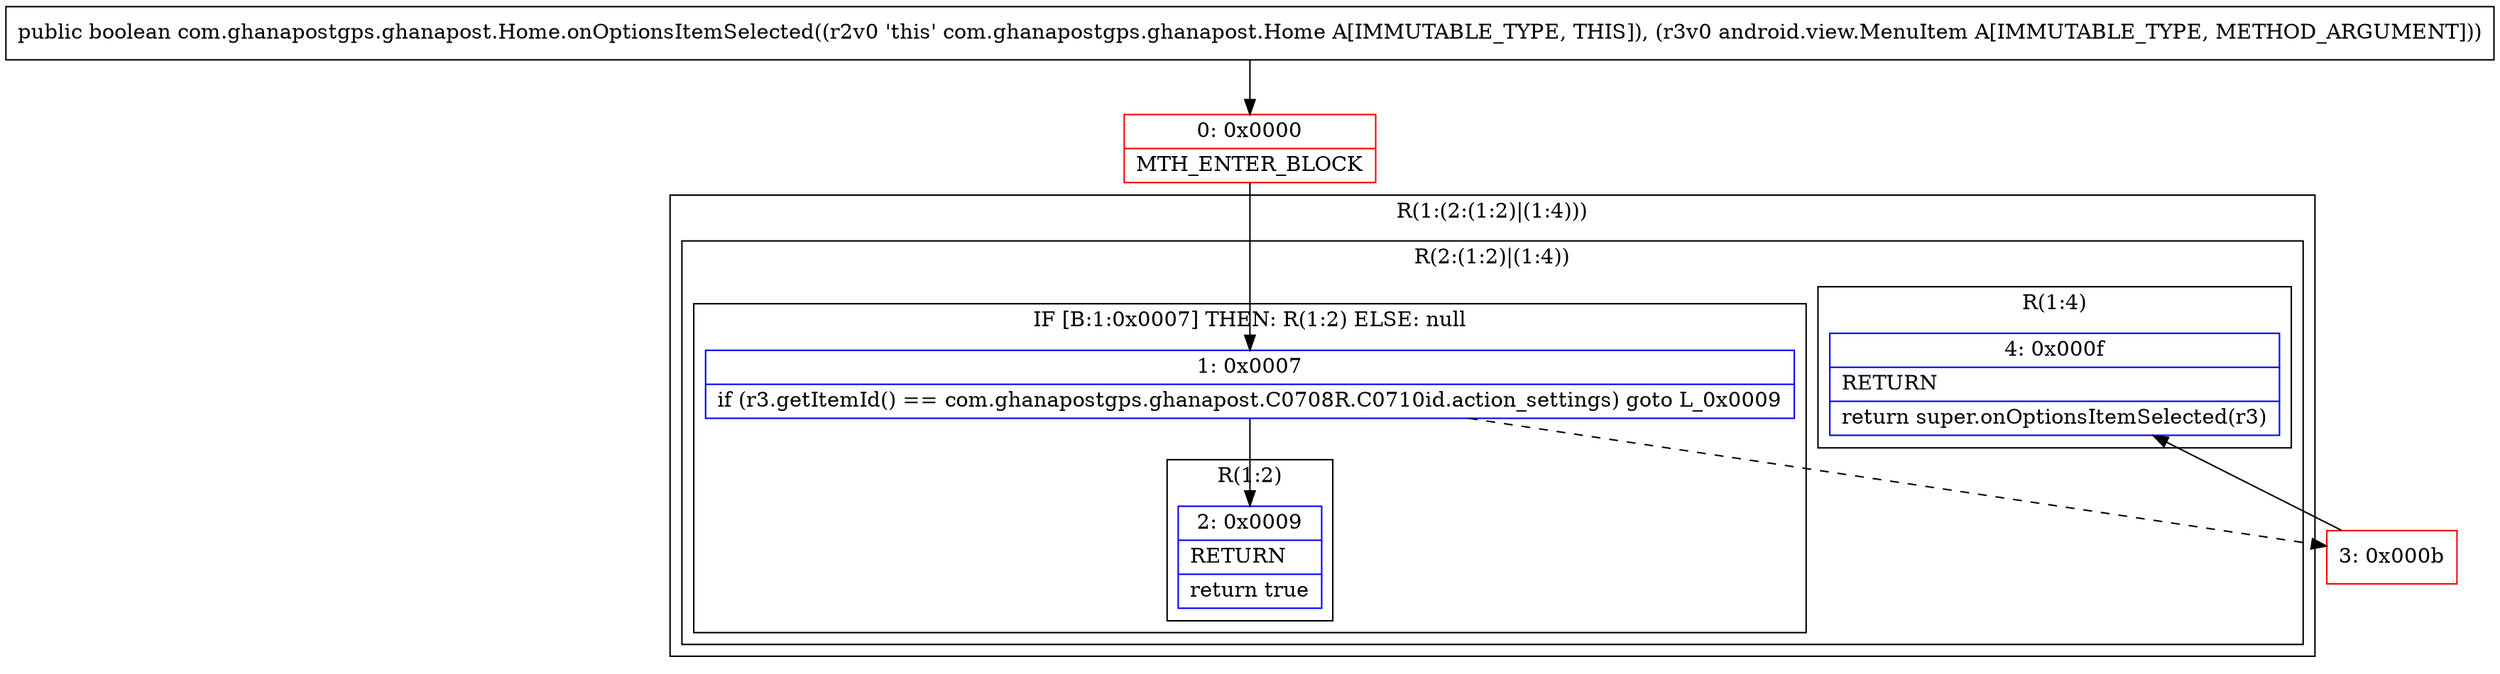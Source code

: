 digraph "CFG forcom.ghanapostgps.ghanapost.Home.onOptionsItemSelected(Landroid\/view\/MenuItem;)Z" {
subgraph cluster_Region_581062881 {
label = "R(1:(2:(1:2)|(1:4)))";
node [shape=record,color=blue];
subgraph cluster_Region_120544294 {
label = "R(2:(1:2)|(1:4))";
node [shape=record,color=blue];
subgraph cluster_IfRegion_601554863 {
label = "IF [B:1:0x0007] THEN: R(1:2) ELSE: null";
node [shape=record,color=blue];
Node_1 [shape=record,label="{1\:\ 0x0007|if (r3.getItemId() == com.ghanapostgps.ghanapost.C0708R.C0710id.action_settings) goto L_0x0009\l}"];
subgraph cluster_Region_1041598799 {
label = "R(1:2)";
node [shape=record,color=blue];
Node_2 [shape=record,label="{2\:\ 0x0009|RETURN\l|return true\l}"];
}
}
subgraph cluster_Region_234943284 {
label = "R(1:4)";
node [shape=record,color=blue];
Node_4 [shape=record,label="{4\:\ 0x000f|RETURN\l|return super.onOptionsItemSelected(r3)\l}"];
}
}
}
Node_0 [shape=record,color=red,label="{0\:\ 0x0000|MTH_ENTER_BLOCK\l}"];
Node_3 [shape=record,color=red,label="{3\:\ 0x000b}"];
MethodNode[shape=record,label="{public boolean com.ghanapostgps.ghanapost.Home.onOptionsItemSelected((r2v0 'this' com.ghanapostgps.ghanapost.Home A[IMMUTABLE_TYPE, THIS]), (r3v0 android.view.MenuItem A[IMMUTABLE_TYPE, METHOD_ARGUMENT])) }"];
MethodNode -> Node_0;
Node_1 -> Node_2;
Node_1 -> Node_3[style=dashed];
Node_0 -> Node_1;
Node_3 -> Node_4;
}

